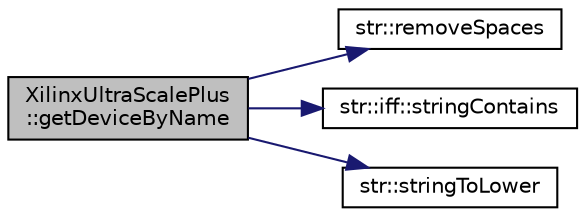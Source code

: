 digraph "XilinxUltraScalePlus::getDeviceByName"
{
 // INTERACTIVE_SVG=YES
 // LATEX_PDF_SIZE
  edge [fontname="Helvetica",fontsize="10",labelfontname="Helvetica",labelfontsize="10"];
  node [fontname="Helvetica",fontsize="10",shape=record];
  rankdir="LR";
  Node1 [label="XilinxUltraScalePlus\l::getDeviceByName",height=0.2,width=0.4,color="black", fillcolor="grey75", style="filled", fontcolor="black",tooltip=" "];
  Node1 -> Node2 [color="midnightblue",fontsize="10",style="solid",fontname="Helvetica"];
  Node2 [label="str::removeSpaces",height=0.2,width=0.4,color="black", fillcolor="white", style="filled",URL="$namespacestr.html#a31ead85935ad1bc78eac2fea89af8ead",tooltip="Removes all space chars of str returns the resulting std::string."];
  Node1 -> Node3 [color="midnightblue",fontsize="10",style="solid",fontname="Helvetica"];
  Node3 [label="str::iff::stringContains",height=0.2,width=0.4,color="black", fillcolor="white", style="filled",URL="$namespacestr_1_1iff.html#ae2f4c77f643c6f31ffa4ae0930b6d2bf",tooltip="Returns false. End of recursion for template."];
  Node1 -> Node4 [color="midnightblue",fontsize="10",style="solid",fontname="Helvetica"];
  Node4 [label="str::stringToLower",height=0.2,width=0.4,color="black", fillcolor="white", style="filled",URL="$namespacestr.html#a0bd38fabeadbabca285e6dd14d8cb1e3",tooltip="Replaces all uppercase characters in str with lowercase and returns the resulting std::string."];
}
